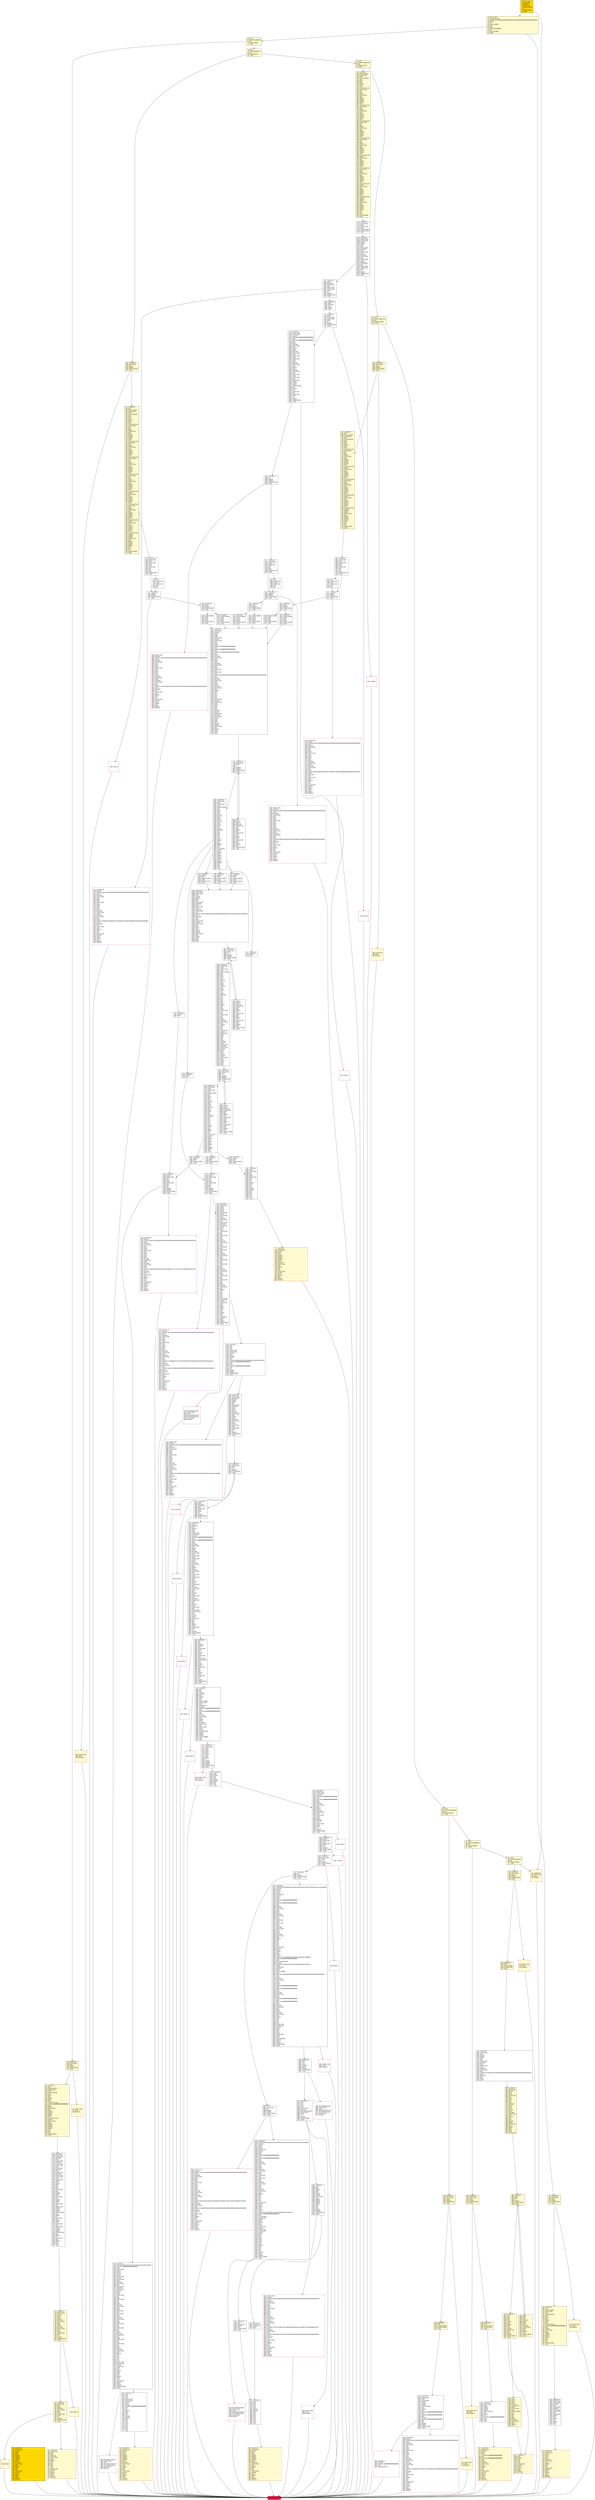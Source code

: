 digraph G {
bgcolor=transparent rankdir=UD;
node [shape=box style=filled color=black fillcolor=white fontname=arial fontcolor=black];
13 [label="13: PUSH1 0x00\l15: CALLDATALOAD\l16: PUSH29 0x0100000000000000000000000000000000000000000000000000000000\l46: SWAP1\l47: DIV\l48: PUSH4 0xffffffff\l53: AND\l54: DUP1\l55: PUSH4 0x0858830b\l60: EQ\l61: PUSH2 0x0093\l64: JUMPI\l" fillcolor=lemonchiffon ];
3866 [label="3866: RETURNDATASIZE\l3867: PUSH1 0x00\l3869: DUP1\l3870: RETURNDATACOPY\l3871: RETURNDATASIZE\l3872: PUSH1 0x00\l3874: REVERT\l" shape=Msquare color=crimson ];
3079 [label="3079: JUMPDEST\l3080: EQ\l3081: ISZERO\l3082: PUSH2 0x0d8f\l3085: JUMPI\l" ];
824 [label="824: JUMPDEST\l825: PUSH1 0x40\l827: MLOAD\l828: DUP1\l829: DUP3\l830: ISZERO\l831: ISZERO\l832: ISZERO\l833: ISZERO\l834: DUP2\l835: MSTORE\l836: PUSH1 0x20\l838: ADD\l839: SWAP2\l840: POP\l841: POP\l842: PUSH1 0x40\l844: MLOAD\l845: DUP1\l846: SWAP2\l847: SUB\l848: SWAP1\l849: RETURN\l" fillcolor=lemonchiffon shape=Msquare fillcolor=gold ];
5092 [label="5092: DUP1\l5093: MLOAD\l5094: DUP3\l5095: MSTORE\l5096: PUSH1 0x20\l5098: DUP3\l5099: ADD\l5100: SWAP2\l5101: POP\l5102: PUSH1 0x20\l5104: DUP2\l5105: ADD\l5106: SWAP1\l5107: POP\l5108: PUSH1 0x20\l5110: DUP4\l5111: SUB\l5112: SWAP3\l5113: POP\l5114: PUSH2 0x13d9\l5117: JUMP\l" ];
1746 [label="1746: JUMPDEST\l1747: PUSH1 0x02\l1749: PUSH1 0x00\l1751: CALLER\l1752: PUSH20 0xffffffffffffffffffffffffffffffffffffffff\l1773: AND\l1774: PUSH20 0xffffffffffffffffffffffffffffffffffffffff\l1795: AND\l1796: DUP2\l1797: MSTORE\l1798: PUSH1 0x20\l1800: ADD\l1801: SWAP1\l1802: DUP2\l1803: MSTORE\l1804: PUSH1 0x20\l1806: ADD\l1807: PUSH1 0x00\l1809: SHA3\l1810: PUSH1 0x00\l1812: DUP4\l1813: DUP2\l1814: MSTORE\l1815: PUSH1 0x20\l1817: ADD\l1818: SWAP1\l1819: DUP2\l1820: MSTORE\l1821: PUSH1 0x20\l1823: ADD\l1824: PUSH1 0x00\l1826: SHA3\l1827: PUSH1 0x02\l1829: ADD\l1830: PUSH1 0x01\l1832: SWAP1\l1833: SLOAD\l1834: SWAP1\l1835: PUSH2 0x0100\l1838: EXP\l1839: SWAP1\l1840: DIV\l1841: PUSH1 0xff\l1843: AND\l1844: PUSH1 0x01\l1846: DUP2\l1847: GT\l1848: ISZERO\l1849: PUSH2 0x073e\l1852: JUMPI\l" ];
958 [label="958: JUMPDEST\l959: PUSH1 0x40\l961: MLOAD\l962: DUP1\l963: DUP1\l964: PUSH1 0x20\l966: ADD\l967: DUP3\l968: DUP2\l969: SUB\l970: DUP3\l971: MSTORE\l972: DUP4\l973: DUP2\l974: DUP2\l975: MLOAD\l976: DUP2\l977: MSTORE\l978: PUSH1 0x20\l980: ADD\l981: SWAP2\l982: POP\l983: DUP1\l984: MLOAD\l985: SWAP1\l986: PUSH1 0x20\l988: ADD\l989: SWAP1\l990: DUP1\l991: DUP4\l992: DUP4\l993: PUSH1 0x00\l" fillcolor=lemonchiffon ];
945 [label="945: PUSH1 0x00\l947: DUP1\l948: REVERT\l" fillcolor=lemonchiffon shape=Msquare color=crimson ];
4115 [label="4115: JUMPDEST\l4116: ISZERO\l4117: ISZERO\l4118: PUSH2 0x1087\l4121: JUMPI\l" ];
5118 [label="5118: JUMPDEST\l5119: PUSH1 0x01\l5121: DUP4\l5122: PUSH1 0x20\l5124: SUB\l5125: PUSH2 0x0100\l5128: EXP\l5129: SUB\l5130: DUP1\l5131: NOT\l5132: DUP3\l5133: MLOAD\l5134: AND\l5135: DUP2\l5136: DUP5\l5137: MLOAD\l5138: AND\l5139: DUP1\l5140: DUP3\l5141: OR\l5142: DUP6\l5143: MSTORE\l5144: POP\l5145: POP\l5146: POP\l5147: POP\l5148: POP\l5149: POP\l5150: SWAP1\l5151: POP\l5152: ADD\l5153: SWAP2\l5154: POP\l5155: POP\l5156: PUSH1 0x40\l5158: MLOAD\l5159: DUP1\l5160: SWAP2\l5161: SUB\l5162: SWAP1\l5163: SHA3\l5164: SWAP1\l5165: POP\l5166: SWAP2\l5167: SWAP1\l5168: POP\l5169: JUMP\l" ];
693 [label="693: PUSH1 0x00\l695: DUP1\l696: REVERT\l" fillcolor=lemonchiffon shape=Msquare color=crimson ];
2843 [label="2843: JUMPDEST\l2844: MUL\l2845: OR\l2846: SWAP1\l2847: SSTORE\l2848: POP\l2849: PUSH1 0x60\l2851: DUP3\l2852: ADD\l2853: MLOAD\l2854: DUP2\l2855: PUSH1 0x02\l2857: ADD\l2858: PUSH1 0x01\l2860: PUSH2 0x0100\l2863: EXP\l2864: DUP2\l2865: SLOAD\l2866: DUP2\l2867: PUSH1 0xff\l2869: MUL\l2870: NOT\l2871: AND\l2872: SWAP1\l2873: DUP4\l2874: PUSH1 0x01\l2876: DUP2\l2877: GT\l2878: ISZERO\l2879: PUSH2 0x0b44\l2882: JUMPI\l" ];
1971 [label="1971: JUMPDEST\l1972: PUSH1 0x00\l1974: DUP10\l1975: PUSH1 0xff\l1977: AND\l1978: EQ\l1979: DUP1\l1980: PUSH2 0x07c8\l1983: JUMPI\l" ];
1042 [label="1042: DUP1\l1043: DUP3\l1044: SUB\l1045: DUP1\l1046: MLOAD\l1047: PUSH1 0x01\l1049: DUP4\l1050: PUSH1 0x20\l1052: SUB\l1053: PUSH2 0x0100\l1056: EXP\l1057: SUB\l1058: NOT\l1059: AND\l1060: DUP2\l1061: MSTORE\l1062: PUSH1 0x20\l1064: ADD\l1065: SWAP2\l1066: POP\l" fillcolor=lemonchiffon ];
1718 [label="1718: JUMPDEST\l1719: PUSH1 0x00\l1721: DUP1\l1722: PUSH1 0x00\l1724: DUP1\l1725: PUSH2 0x06c4\l1728: PUSH2 0x1453\l1731: JUMP\l" ];
5203 [label="5203: JUMPDEST\l5204: PUSH1 0x80\l5206: PUSH1 0x40\l5208: MLOAD\l5209: SWAP1\l5210: DUP2\l5211: ADD\l5212: PUSH1 0x40\l5214: MSTORE\l5215: DUP1\l5216: PUSH1 0x00\l5218: DUP2\l5219: MSTORE\l5220: PUSH1 0x20\l5222: ADD\l5223: PUSH1 0x00\l5225: DUP2\l5226: MSTORE\l5227: PUSH1 0x20\l5229: ADD\l5230: PUSH1 0x00\l5232: PUSH1 0x01\l5234: DUP2\l5235: GT\l5236: ISZERO\l5237: PUSH2 0x147a\l5240: JUMPI\l" ];
4805 [label="4805: DUP1\l4806: MLOAD\l4807: DUP3\l4808: MSTORE\l4809: PUSH1 0x20\l4811: DUP3\l4812: ADD\l4813: SWAP2\l4814: POP\l4815: PUSH1 0x20\l4817: DUP2\l4818: ADD\l4819: SWAP1\l4820: POP\l4821: PUSH1 0x20\l4823: DUP4\l4824: SUB\l4825: SWAP3\l4826: POP\l4827: PUSH2 0x12ba\l4830: JUMP\l" ];
5242 [label="5242: JUMPDEST\l5243: DUP2\l5244: MSTORE\l5245: PUSH1 0x20\l5247: ADD\l5248: PUSH1 0x00\l5250: PUSH1 0x01\l5252: DUP2\l5253: GT\l5254: ISZERO\l5255: PUSH2 0x148c\l5258: JUMPI\l" ];
4068 [label="4068: JUMPDEST\l4069: PUSH1 0x01\l4071: SWAP6\l4072: POP\l" ];
2322 [label="2322: JUMPDEST\l2323: PUSH1 0x01\l2325: DUP15\l2326: DUP15\l2327: DUP15\l2328: DUP15\l2329: PUSH1 0x40\l2331: MLOAD\l2332: PUSH1 0x00\l2334: DUP2\l2335: MSTORE\l2336: PUSH1 0x20\l2338: ADD\l2339: PUSH1 0x40\l2341: MSTORE\l2342: PUSH1 0x40\l2344: MLOAD\l2345: DUP1\l2346: DUP6\l2347: PUSH1 0x00\l2349: NOT\l2350: AND\l2351: PUSH1 0x00\l2353: NOT\l2354: AND\l2355: DUP2\l2356: MSTORE\l2357: PUSH1 0x20\l2359: ADD\l2360: DUP5\l2361: PUSH1 0xff\l2363: AND\l2364: PUSH1 0xff\l2366: AND\l2367: DUP2\l2368: MSTORE\l2369: PUSH1 0x20\l2371: ADD\l2372: DUP4\l2373: PUSH1 0x00\l2375: NOT\l2376: AND\l2377: PUSH1 0x00\l2379: NOT\l2380: AND\l2381: DUP2\l2382: MSTORE\l2383: PUSH1 0x20\l2385: ADD\l2386: DUP3\l2387: PUSH1 0x00\l2389: NOT\l2390: AND\l2391: PUSH1 0x00\l2393: NOT\l2394: AND\l2395: DUP2\l2396: MSTORE\l2397: PUSH1 0x20\l2399: ADD\l2400: SWAP5\l2401: POP\l2402: POP\l2403: POP\l2404: POP\l2405: POP\l2406: PUSH1 0x20\l2408: PUSH1 0x40\l2410: MLOAD\l2411: PUSH1 0x20\l2413: DUP2\l2414: SUB\l2415: SWAP1\l2416: DUP1\l2417: DUP5\l2418: SUB\l2419: SWAP1\l2420: DUP6\l2421: GAS\l2422: STATICCALL\l2423: ISZERO\l2424: DUP1\l2425: ISZERO\l2426: PUSH2 0x0987\l2429: JUMPI\l" ];
2684 [label="2684: JUMPDEST\l2685: DUP2\l2686: MSTORE\l2687: PUSH1 0x20\l2689: ADD\l2690: PUSH1 0x01\l2692: DUP1\l2693: DUP2\l2694: GT\l2695: ISZERO\l2696: PUSH2 0x0a8d\l2699: JUMPI\l" ];
234 [label="234: JUMPDEST\l235: CALLVALUE\l236: DUP1\l237: ISZERO\l238: PUSH2 0x00f6\l241: JUMPI\l" fillcolor=lemonchiffon ];
1669 [label="1669: JUMPDEST\l1670: POP\l1671: POP\l1672: POP\l1673: PUSH1 0x20\l1675: PUSH1 0x40\l1677: MLOAD\l1678: SUB\l1679: MLOAD\l1680: PUSH20 0xffffffffffffffffffffffffffffffffffffffff\l1701: AND\l1702: EQ\l1703: SWAP3\l1704: POP\l1705: POP\l1706: POP\l1707: SWAP9\l1708: SWAP8\l1709: POP\l1710: POP\l1711: POP\l1712: POP\l1713: POP\l1714: POP\l1715: POP\l1716: POP\l1717: JUMP\l" ];
5193 [label="5193: JUMPDEST\l5194: DUP1\l5195: SWAP2\l5196: POP\l5197: POP\l5198: SWAP3\l5199: SWAP2\l5200: POP\l5201: POP\l5202: JUMP\l" ];
388 [label="388: PUSH1 0x00\l390: DUP1\l391: REVERT\l" fillcolor=lemonchiffon shape=Msquare color=crimson ];
3095 [label="3095: PUSH1 0x40\l3097: MLOAD\l3098: PUSH32 0x08c379a000000000000000000000000000000000000000000000000000000000\l3131: DUP2\l3132: MSTORE\l3133: PUSH1 0x04\l3135: ADD\l3136: DUP1\l3137: DUP1\l3138: PUSH1 0x20\l3140: ADD\l3141: DUP3\l3142: DUP2\l3143: SUB\l3144: DUP3\l3145: MSTORE\l3146: PUSH1 0x26\l3148: DUP2\l3149: MSTORE\l3150: PUSH1 0x20\l3152: ADD\l3153: DUP1\l3154: PUSH32 0x6d73672e76616c756520646f6573206e6f7420657175616c2063686172676520\l3187: DUP2\l3188: MSTORE\l3189: PUSH1 0x20\l3191: ADD\l3192: PUSH32 0x616d6f756e740000000000000000000000000000000000000000000000000000\l3225: DUP2\l3226: MSTORE\l3227: POP\l3228: PUSH1 0x40\l3230: ADD\l3231: SWAP2\l3232: POP\l3233: POP\l3234: PUSH1 0x40\l3236: MLOAD\l3237: DUP1\l3238: SWAP2\l3239: SUB\l3240: SWAP1\l3241: REVERT\l" shape=Msquare color=crimson ];
2125 [label="2125: JUMPDEST\l2126: SWAP4\l2127: POP\l2128: PUSH2 0x0858\l2131: DUP5\l2132: PUSH2 0x1315\l2135: JUMP\l" ];
76 [label="76: DUP1\l77: PUSH4 0xb8df17f0\l82: EQ\l83: PUSH2 0x017c\l86: JUMPI\l" fillcolor=lemonchiffon ];
246 [label="246: JUMPDEST\l247: POP\l248: PUSH2 0x0135\l251: PUSH1 0x04\l253: DUP1\l254: CALLDATASIZE\l255: SUB\l256: DUP2\l257: ADD\l258: SWAP1\l259: DUP1\l260: DUP1\l261: CALLDATALOAD\l262: PUSH20 0xffffffffffffffffffffffffffffffffffffffff\l283: AND\l284: SWAP1\l285: PUSH1 0x20\l287: ADD\l288: SWAP1\l289: SWAP3\l290: SWAP2\l291: SWAP1\l292: DUP1\l293: CALLDATALOAD\l294: SWAP1\l295: PUSH1 0x20\l297: ADD\l298: SWAP1\l299: SWAP3\l300: SWAP2\l301: SWAP1\l302: POP\l303: POP\l304: POP\l305: PUSH2 0x0451\l308: JUMP\l" fillcolor=lemonchiffon ];
1333 [label="1333: JUMPDEST\l1334: DUP4\l1335: ISZERO\l1336: PUSH2 0x0558\l1339: JUMPI\l" ];
4280 [label="4280: JUMPDEST\l4281: DUP8\l4282: PUSH1 0x00\l4284: NOT\l4285: AND\l4286: DUP3\l4287: PUSH1 0x00\l4289: NOT\l4290: AND\l4291: EQ\l4292: SWAP3\l4293: POP\l4294: POP\l4295: POP\l4296: SWAP6\l4297: SWAP5\l4298: POP\l4299: POP\l4300: POP\l4301: POP\l4302: POP\l4303: JUMP\l" ];
2700 [label="2700: INVALID\l" shape=Msquare color=crimson ];
871 [label="871: JUMPDEST\l872: PUSH1 0x40\l874: MLOAD\l875: DUP1\l876: DUP3\l877: PUSH20 0xffffffffffffffffffffffffffffffffffffffff\l898: AND\l899: PUSH20 0xffffffffffffffffffffffffffffffffffffffff\l920: AND\l921: DUP2\l922: MSTORE\l923: PUSH1 0x20\l925: ADD\l926: SWAP2\l927: POP\l928: POP\l929: PUSH1 0x40\l931: MLOAD\l932: DUP1\l933: SWAP2\l934: SUB\l935: SWAP1\l936: RETURN\l" fillcolor=lemonchiffon shape=Msquare color=crimson ];
5259 [label="5259: INVALID\l" shape=Msquare color=crimson ];
777 [label="777: JUMPDEST\l778: PUSH1 0x40\l780: MLOAD\l781: DUP1\l782: DUP3\l783: ISZERO\l784: ISZERO\l785: ISZERO\l786: ISZERO\l787: DUP2\l788: MSTORE\l789: PUSH1 0x20\l791: ADD\l792: SWAP2\l793: POP\l794: POP\l795: PUSH1 0x40\l797: MLOAD\l798: DUP1\l799: SWAP2\l800: SUB\l801: SWAP1\l802: RETURN\l" fillcolor=lemonchiffon shape=Msquare color=crimson ];
4073 [label="4073: JUMPDEST\l4074: POP\l4075: POP\l4076: POP\l4077: POP\l4078: POP\l4079: SWAP9\l4080: SWAP8\l4081: POP\l4082: POP\l4083: POP\l4084: POP\l4085: POP\l4086: POP\l4087: POP\l4088: POP\l4089: JUMP\l" ];
2157 [label="2157: JUMPDEST\l2158: DUP14\l2159: PUSH1 0x00\l2161: NOT\l2162: AND\l2163: DUP6\l2164: PUSH1 0x00\l2166: NOT\l2167: AND\l2168: EQ\l2169: ISZERO\l2170: ISZERO\l2171: PUSH2 0x0912\l2174: JUMPI\l" ];
159 [label="159: JUMPDEST\l160: POP\l161: PUSH2 0x00d4\l164: PUSH1 0x04\l166: DUP1\l167: CALLDATASIZE\l168: SUB\l169: DUP2\l170: ADD\l171: SWAP1\l172: DUP1\l173: DUP1\l174: CALLDATALOAD\l175: PUSH20 0xffffffffffffffffffffffffffffffffffffffff\l196: AND\l197: SWAP1\l198: PUSH1 0x20\l200: ADD\l201: SWAP1\l202: SWAP3\l203: SWAP2\l204: SWAP1\l205: POP\l206: POP\l207: POP\l208: PUSH2 0x0439\l211: JUMP\l" fillcolor=lemonchiffon ];
155 [label="155: PUSH1 0x00\l157: DUP1\l158: REVERT\l" fillcolor=lemonchiffon shape=Msquare color=crimson ];
4122 [label="4122: PUSH1 0x40\l4124: MLOAD\l4125: PUSH32 0x08c379a000000000000000000000000000000000000000000000000000000000\l4158: DUP2\l4159: MSTORE\l4160: PUSH1 0x04\l4162: ADD\l4163: DUP1\l4164: DUP1\l4165: PUSH1 0x20\l4167: ADD\l4168: DUP3\l4169: DUP2\l4170: SUB\l4171: DUP3\l4172: MSTORE\l4173: PUSH1 0x16\l4175: DUP2\l4176: MSTORE\l4177: PUSH1 0x20\l4179: ADD\l4180: DUP1\l4181: PUSH32 0x696e76616c6964207061796d656e74206d6574686f6400000000000000000000\l4214: DUP2\l4215: MSTORE\l4216: POP\l4217: PUSH1 0x20\l4219: ADD\l4220: SWAP2\l4221: POP\l4222: POP\l4223: PUSH1 0x40\l4225: MLOAD\l4226: DUP1\l4227: SWAP2\l4228: SUB\l4229: SWAP1\l4230: REVERT\l" shape=Msquare color=crimson ];
513 [label="513: JUMPDEST\l514: PUSH1 0x40\l516: MLOAD\l517: DUP1\l518: DUP3\l519: ISZERO\l520: ISZERO\l521: ISZERO\l522: ISZERO\l523: DUP2\l524: MSTORE\l525: PUSH1 0x20\l527: ADD\l528: SWAP2\l529: POP\l530: POP\l531: PUSH1 0x40\l533: MLOAD\l534: DUP1\l535: SWAP2\l536: SUB\l537: SWAP1\l538: RETURN\l" fillcolor=lemonchiffon shape=Msquare color=crimson ];
3875 [label="3875: JUMPDEST\l3876: POP\l3877: POP\l3878: POP\l3879: POP\l3880: PUSH1 0x40\l3882: MLOAD\l3883: RETURNDATASIZE\l3884: PUSH1 0x20\l3886: DUP2\l3887: LT\l3888: ISZERO\l3889: PUSH2 0x0f39\l3892: JUMPI\l" ];
937 [label="937: JUMPDEST\l938: CALLVALUE\l939: DUP1\l940: ISZERO\l941: PUSH2 0x03b5\l944: JUMPI\l" fillcolor=lemonchiffon ];
2974 [label="2974: JUMPDEST\l2975: PUSH1 0x01\l2977: PUSH1 0x00\l2979: CALLER\l2980: PUSH20 0xffffffffffffffffffffffffffffffffffffffff\l3001: AND\l3002: PUSH20 0xffffffffffffffffffffffffffffffffffffffff\l3023: AND\l3024: DUP2\l3025: MSTORE\l3026: PUSH1 0x20\l3028: ADD\l3029: SWAP1\l3030: DUP2\l3031: MSTORE\l3032: PUSH1 0x20\l3034: ADD\l3035: PUSH1 0x00\l3037: SHA3\l3038: DUP2\l3039: SWAP1\l3040: SSTORE\l3041: POP\l3042: PUSH1 0x01\l3044: DUP1\l3045: DUP2\l3046: GT\l3047: ISZERO\l3048: PUSH2 0x0bed\l3051: JUMPI\l" ];
3067 [label="3067: INVALID\l" shape=Msquare color=crimson ];
4277 [label="4277: JUMPDEST\l4278: SWAP2\l4279: POP\l" ];
4972 [label="4972: DUP1\l4973: MLOAD\l4974: DUP3\l4975: MSTORE\l4976: PUSH1 0x20\l4978: DUP3\l4979: ADD\l4980: SWAP2\l4981: POP\l4982: PUSH1 0x20\l4984: DUP2\l4985: ADD\l4986: SWAP1\l4987: POP\l4988: PUSH1 0x20\l4990: DUP4\l4991: SUB\l4992: SWAP3\l4993: POP\l4994: PUSH2 0x1361\l4997: JUMP\l" ];
2136 [label="2136: JUMPDEST\l2137: SWAP5\l2138: POP\l2139: PUSH2 0x086d\l2142: JUMP\l" ];
4502 [label="4502: JUMPDEST\l4503: CALLER\l4504: PUSH20 0xffffffffffffffffffffffffffffffffffffffff\l4525: AND\l4526: SELFDESTRUCT\l" shape=Msquare color=crimson ];
3921 [label="3921: PUSH1 0x40\l3923: MLOAD\l3924: PUSH32 0x08c379a000000000000000000000000000000000000000000000000000000000\l3957: DUP2\l3958: MSTORE\l3959: PUSH1 0x04\l3961: ADD\l3962: DUP1\l3963: DUP1\l3964: PUSH1 0x20\l3966: ADD\l3967: DUP3\l3968: DUP2\l3969: SUB\l3970: DUP3\l3971: MSTORE\l3972: PUSH1 0x2e\l3974: DUP2\l3975: MSTORE\l3976: PUSH1 0x20\l3978: ADD\l3979: DUP1\l3980: PUSH32 0x7472617366657246726f6d206661696c65642c206d6f7374206c696b656c7920\l4013: DUP2\l4014: MSTORE\l4015: PUSH1 0x20\l4017: ADD\l4018: PUSH32 0x6e6565647320617070726f76616c000000000000000000000000000000000000\l4051: DUP2\l4052: MSTORE\l4053: POP\l4054: PUSH1 0x40\l4056: ADD\l4057: SWAP2\l4058: POP\l4059: POP\l4060: PUSH1 0x40\l4062: MLOAD\l4063: DUP1\l4064: SWAP2\l4065: SUB\l4066: SWAP1\l4067: REVERT\l" shape=Msquare color=crimson ];
242 [label="242: PUSH1 0x00\l244: DUP1\l245: REVERT\l" fillcolor=lemonchiffon shape=Msquare color=crimson ];
3052 [label="3052: INVALID\l" shape=Msquare color=crimson ];
1400 [label="1400: PUSH1 0x40\l1402: MLOAD\l1403: PUSH32 0x08c379a000000000000000000000000000000000000000000000000000000000\l1436: DUP2\l1437: MSTORE\l1438: PUSH1 0x04\l1440: ADD\l1441: DUP1\l1442: DUP1\l1443: PUSH1 0x20\l1445: ADD\l1446: DUP3\l1447: DUP2\l1448: SUB\l1449: DUP3\l1450: MSTORE\l1451: PUSH1 0x1f\l1453: DUP2\l1454: MSTORE\l1455: PUSH1 0x20\l1457: ADD\l1458: DUP1\l1459: PUSH32 0x6661696c656420746f207265636f6e73747275637420707265696d6167657300\l1492: DUP2\l1493: MSTORE\l1494: POP\l1495: PUSH1 0x20\l1497: ADD\l1498: SWAP2\l1499: POP\l1500: POP\l1501: PUSH1 0x40\l1503: MLOAD\l1504: DUP1\l1505: SWAP2\l1506: SUB\l1507: SWAP1\l1508: REVERT\l" shape=Msquare color=crimson ];
2673 [label="2673: JUMPDEST\l2674: PUSH1 0x01\l2676: DUP2\l2677: GT\l2678: ISZERO\l2679: PUSH2 0x0a7c\l2682: JUMPI\l" ];
4266 [label="4266: JUMPDEST\l4267: PUSH2 0x10b5\l4270: DUP8\l4271: DUP7\l4272: DUP9\l4273: PUSH2 0x120d\l4276: JUMP\l" ];
109 [label="109: DUP1\l110: PUSH4 0xed2d1d9e\l115: EQ\l116: PUSH2 0x0323\l119: JUMPI\l" fillcolor=lemonchiffon ];
862 [label="862: JUMPDEST\l863: POP\l864: PUSH2 0x0367\l867: PUSH2 0x11af\l870: JUMP\l" fillcolor=lemonchiffon ];
697 [label="697: JUMPDEST\l698: POP\l699: PUSH2 0x0309\l702: PUSH1 0x04\l704: DUP1\l705: CALLDATASIZE\l706: SUB\l707: DUP2\l708: ADD\l709: SWAP1\l710: DUP1\l711: DUP1\l712: CALLDATALOAD\l713: PUSH1 0x00\l715: NOT\l716: AND\l717: SWAP1\l718: PUSH1 0x20\l720: ADD\l721: SWAP1\l722: SWAP3\l723: SWAP2\l724: SWAP1\l725: DUP1\l726: CALLDATALOAD\l727: SWAP1\l728: PUSH1 0x20\l730: ADD\l731: SWAP1\l732: SWAP3\l733: SWAP2\l734: SWAP1\l735: DUP1\l736: CALLDATALOAD\l737: PUSH1 0xff\l739: AND\l740: SWAP1\l741: PUSH1 0x20\l743: ADD\l744: SWAP1\l745: SWAP3\l746: SWAP2\l747: SWAP1\l748: DUP1\l749: CALLDATALOAD\l750: SWAP1\l751: PUSH1 0x20\l753: ADD\l754: SWAP1\l755: SWAP3\l756: SWAP2\l757: SWAP1\l758: DUP1\l759: CALLDATALOAD\l760: ISZERO\l761: ISZERO\l762: SWAP1\l763: PUSH1 0x20\l765: ADD\l766: SWAP1\l767: SWAP3\l768: SWAP2\l769: SWAP1\l770: POP\l771: POP\l772: POP\l773: PUSH2 0x0ffa\l776: JUMP\l" fillcolor=lemonchiffon ];
2525 [label="2525: PUSH1 0x40\l2527: MLOAD\l2528: PUSH32 0x08c379a000000000000000000000000000000000000000000000000000000000\l2561: DUP2\l2562: MSTORE\l2563: PUSH1 0x04\l2565: ADD\l2566: DUP1\l2567: DUP1\l2568: PUSH1 0x20\l2570: ADD\l2571: DUP3\l2572: DUP2\l2573: SUB\l2574: DUP3\l2575: MSTORE\l2576: PUSH1 0x1f\l2578: DUP2\l2579: MSTORE\l2580: PUSH1 0x20\l2582: ADD\l2583: DUP1\l2584: PUSH32 0x7265636f7665726564207369676e657220646f6573206e6f74206d6174636800\l2617: DUP2\l2618: MSTORE\l2619: POP\l2620: PUSH1 0x20\l2622: ADD\l2623: SWAP2\l2624: POP\l2625: POP\l2626: PUSH1 0x40\l2628: MLOAD\l2629: DUP1\l2630: SWAP2\l2631: SUB\l2632: SWAP1\l2633: REVERT\l" shape=Msquare color=crimson ];
4794 [label="4794: JUMPDEST\l4795: PUSH1 0x20\l4797: DUP4\l4798: LT\l4799: ISZERO\l4800: ISZERO\l4801: PUSH2 0x12df\l4804: JUMPI\l" ];
2430 [label="2430: RETURNDATASIZE\l2431: PUSH1 0x00\l2433: DUP1\l2434: RETURNDATACOPY\l2435: RETURNDATASIZE\l2436: PUSH1 0x00\l2438: REVERT\l" shape=Msquare color=crimson ];
212 [label="212: JUMPDEST\l213: PUSH1 0x40\l215: MLOAD\l216: DUP1\l217: DUP3\l218: DUP2\l219: MSTORE\l220: PUSH1 0x20\l222: ADD\l223: SWAP2\l224: POP\l225: POP\l226: PUSH1 0x40\l228: MLOAD\l229: DUP1\l230: SWAP2\l231: SUB\l232: SWAP1\l233: RETURN\l" fillcolor=lemonchiffon shape=Msquare color=crimson ];
1660 [label="1660: RETURNDATASIZE\l1661: PUSH1 0x00\l1663: DUP1\l1664: RETURNDATACOPY\l1665: RETURNDATASIZE\l1666: PUSH1 0x00\l1668: REVERT\l" shape=Msquare color=crimson ];
3452 [label="3452: RETURNDATASIZE\l3453: PUSH1 0x00\l3455: DUP1\l3456: RETURNDATACOPY\l3457: RETURNDATASIZE\l3458: PUSH1 0x00\l3460: REVERT\l" shape=Msquare color=crimson ];
803 [label="803: JUMPDEST\l804: CALLVALUE\l805: DUP1\l806: ISZERO\l807: PUSH2 0x032f\l810: JUMPI\l" fillcolor=lemonchiffon ];
3242 [label="3242: JUMPDEST\l3243: PUSH32 0xd18793644b4cb4ec0f937f8153dc09112d762775084c0ae5b4c21a7b91f6909f\l3276: CALLER\l3277: DUP12\l3278: DUP12\l3279: DUP12\l3280: PUSH1 0x40\l3282: MLOAD\l3283: DUP1\l3284: DUP6\l3285: PUSH20 0xffffffffffffffffffffffffffffffffffffffff\l3306: AND\l3307: PUSH20 0xffffffffffffffffffffffffffffffffffffffff\l3328: AND\l3329: DUP2\l3330: MSTORE\l3331: PUSH1 0x20\l3333: ADD\l3334: DUP5\l3335: DUP2\l3336: MSTORE\l3337: PUSH1 0x20\l3339: ADD\l3340: DUP4\l3341: PUSH1 0xff\l3343: AND\l3344: PUSH1 0xff\l3346: AND\l3347: DUP2\l3348: MSTORE\l3349: PUSH1 0x20\l3351: ADD\l3352: DUP3\l3353: DUP2\l3354: MSTORE\l3355: PUSH1 0x20\l3357: ADD\l3358: SWAP5\l3359: POP\l3360: POP\l3361: POP\l3362: POP\l3363: POP\l3364: PUSH1 0x40\l3366: MLOAD\l3367: DUP1\l3368: SWAP2\l3369: SUB\l3370: SWAP1\l3371: LOG1\l3372: PUSH20 0x3ec6481365c2c2b37d7b939b5854bfb7e5e83c10\l3393: PUSH20 0xffffffffffffffffffffffffffffffffffffffff\l3414: AND\l3415: PUSH2 0x08fc\l3418: CALLVALUE\l3419: SWAP1\l3420: DUP2\l3421: ISZERO\l3422: MUL\l3423: SWAP1\l3424: PUSH1 0x40\l3426: MLOAD\l3427: PUSH1 0x00\l3429: PUSH1 0x40\l3431: MLOAD\l3432: DUP1\l3433: DUP4\l3434: SUB\l3435: DUP2\l3436: DUP6\l3437: DUP9\l3438: DUP9\l3439: CALL\l3440: SWAP4\l3441: POP\l3442: POP\l3443: POP\l3444: POP\l3445: ISZERO\l3446: DUP1\l3447: ISZERO\l3448: PUSH2 0x0d85\l3451: JUMPI\l" ];
392 [label="392: JUMPDEST\l393: POP\l394: PUSH2 0x0201\l397: PUSH1 0x04\l399: DUP1\l400: CALLDATASIZE\l401: SUB\l402: DUP2\l403: ADD\l404: SWAP1\l405: DUP1\l406: DUP1\l407: CALLDATALOAD\l408: PUSH1 0x00\l410: NOT\l411: AND\l412: SWAP1\l413: PUSH1 0x20\l415: ADD\l416: SWAP1\l417: SWAP3\l418: SWAP2\l419: SWAP1\l420: DUP1\l421: CALLDATALOAD\l422: PUSH1 0xff\l424: AND\l425: SWAP1\l426: PUSH1 0x20\l428: ADD\l429: SWAP1\l430: SWAP3\l431: SWAP2\l432: SWAP1\l433: DUP1\l434: CALLDATALOAD\l435: PUSH1 0x00\l437: NOT\l438: AND\l439: SWAP1\l440: PUSH1 0x20\l442: ADD\l443: SWAP1\l444: SWAP3\l445: SWAP2\l446: SWAP1\l447: DUP1\l448: CALLDATALOAD\l449: PUSH1 0x00\l451: NOT\l452: AND\l453: SWAP1\l454: PUSH1 0x20\l456: ADD\l457: SWAP1\l458: SWAP3\l459: SWAP2\l460: SWAP1\l461: DUP1\l462: CALLDATALOAD\l463: SWAP1\l464: PUSH1 0x20\l466: ADD\l467: SWAP1\l468: SWAP3\l469: SWAP2\l470: SWAP1\l471: DUP1\l472: CALLDATALOAD\l473: PUSH1 0xff\l475: AND\l476: SWAP1\l477: PUSH1 0x20\l479: ADD\l480: SWAP1\l481: SWAP3\l482: SWAP2\l483: SWAP1\l484: DUP1\l485: CALLDATALOAD\l486: SWAP1\l487: PUSH1 0x20\l489: ADD\l490: SWAP1\l491: SWAP3\l492: SWAP2\l493: SWAP1\l494: DUP1\l495: CALLDATALOAD\l496: ISZERO\l497: ISZERO\l498: SWAP1\l499: PUSH1 0x20\l501: ADD\l502: SWAP1\l503: SWAP3\l504: SWAP2\l505: SWAP1\l506: POP\l507: POP\l508: POP\l509: PUSH2 0x04a8\l512: JUMP\l" fillcolor=lemonchiffon ];
1004 [label="1004: DUP1\l1005: DUP3\l1006: ADD\l1007: MLOAD\l1008: DUP2\l1009: DUP5\l1010: ADD\l1011: MSTORE\l1012: PUSH1 0x20\l1014: DUP2\l1015: ADD\l1016: SWAP1\l1017: POP\l1018: PUSH2 0x03e3\l1021: JUMP\l" fillcolor=lemonchiffon ];
1745 [label="1745: INVALID\l" shape=Msquare color=crimson ];
4107 [label="4107: POP\l4108: PUSH1 0x01\l4110: DUP7\l4111: PUSH1 0xff\l4113: AND\l4114: EQ\l" ];
4090 [label="4090: JUMPDEST\l4091: PUSH1 0x00\l4093: DUP1\l4094: PUSH1 0x00\l4096: DUP1\l4097: DUP7\l4098: PUSH1 0xff\l4100: AND\l4101: EQ\l4102: DUP1\l4103: PUSH2 0x1013\l4106: JUMPI\l" ];
685 [label="685: JUMPDEST\l686: CALLVALUE\l687: DUP1\l688: ISZERO\l689: PUSH2 0x02b9\l692: JUMPI\l" fillcolor=lemonchiffon ];
5081 [label="5081: JUMPDEST\l5082: PUSH1 0x20\l5084: DUP4\l5085: LT\l5086: ISZERO\l5087: ISZERO\l5088: PUSH2 0x13fe\l5091: JUMPI\l" ];
3461 [label="3461: JUMPDEST\l3462: POP\l3463: PUSH1 0x01\l3465: SWAP6\l3466: POP\l3467: PUSH2 0x0fe9\l3470: JUMP\l" ];
2701 [label="2701: JUMPDEST\l2702: DUP2\l2703: MSTORE\l2704: POP\l2705: SWAP2\l2706: POP\l2707: DUP2\l2708: PUSH1 0x02\l2710: PUSH1 0x00\l2712: CALLER\l2713: PUSH20 0xffffffffffffffffffffffffffffffffffffffff\l2734: AND\l2735: PUSH20 0xffffffffffffffffffffffffffffffffffffffff\l2756: AND\l2757: DUP2\l2758: MSTORE\l2759: PUSH1 0x20\l2761: ADD\l2762: SWAP1\l2763: DUP2\l2764: MSTORE\l2765: PUSH1 0x20\l2767: ADD\l2768: PUSH1 0x00\l2770: SHA3\l2771: PUSH1 0x00\l2773: DUP13\l2774: DUP2\l2775: MSTORE\l2776: PUSH1 0x20\l2778: ADD\l2779: SWAP1\l2780: DUP2\l2781: MSTORE\l2782: PUSH1 0x20\l2784: ADD\l2785: PUSH1 0x00\l2787: SHA3\l2788: PUSH1 0x00\l2790: DUP3\l2791: ADD\l2792: MLOAD\l2793: DUP2\l2794: PUSH1 0x00\l2796: ADD\l2797: SSTORE\l2798: PUSH1 0x20\l2800: DUP3\l2801: ADD\l2802: MLOAD\l2803: DUP2\l2804: PUSH1 0x01\l2806: ADD\l2807: SSTORE\l2808: PUSH1 0x40\l2810: DUP3\l2811: ADD\l2812: MLOAD\l2813: DUP2\l2814: PUSH1 0x02\l2816: ADD\l2817: PUSH1 0x00\l2819: PUSH2 0x0100\l2822: EXP\l2823: DUP2\l2824: SLOAD\l2825: DUP2\l2826: PUSH1 0xff\l2828: MUL\l2829: NOT\l2830: AND\l2831: SWAP1\l2832: DUP4\l2833: PUSH1 0x01\l2835: DUP2\l2836: GT\l2837: ISZERO\l2838: PUSH2 0x0b1b\l2841: JUMPI\l" ];
4998 [label="4998: JUMPDEST\l4999: PUSH1 0x01\l5001: DUP4\l5002: PUSH1 0x20\l5004: SUB\l5005: PUSH2 0x0100\l5008: EXP\l5009: SUB\l5010: DUP1\l5011: NOT\l5012: DUP3\l5013: MLOAD\l5014: AND\l5015: DUP2\l5016: DUP5\l5017: MLOAD\l5018: AND\l5019: DUP1\l5020: DUP3\l5021: OR\l5022: DUP6\l5023: MSTORE\l5024: POP\l5025: POP\l5026: POP\l5027: POP\l5028: POP\l5029: POP\l5030: SWAP1\l5031: POP\l5032: ADD\l5033: DUP3\l5034: PUSH1 0x00\l5036: NOT\l5037: AND\l5038: PUSH1 0x00\l5040: NOT\l5041: AND\l5042: DUP2\l5043: MSTORE\l5044: PUSH1 0x20\l5046: ADD\l5047: SWAP3\l5048: POP\l5049: POP\l5050: POP\l5051: PUSH1 0x40\l5053: MLOAD\l5054: PUSH1 0x20\l5056: DUP2\l5057: DUP4\l5058: SUB\l5059: SUB\l5060: DUP2\l5061: MSTORE\l5062: SWAP1\l5063: PUSH1 0x40\l5065: MSTORE\l5066: PUSH1 0x40\l5068: MLOAD\l5069: DUP1\l5070: DUP3\l5071: DUP1\l5072: MLOAD\l5073: SWAP1\l5074: PUSH1 0x20\l5076: ADD\l5077: SWAP1\l5078: DUP1\l5079: DUP4\l5080: DUP4\l" ];
2143 [label="2143: JUMPDEST\l2144: PUSH2 0x086a\l2147: DUP11\l2148: DUP10\l2149: DUP12\l2150: PUSH2 0x120d\l2153: JUMP\l" ];
5170 [label="5170: JUMPDEST\l5171: PUSH1 0x00\l5173: DUP1\l5174: DUP3\l5175: DUP5\l5176: ADD\l5177: SWAP1\l5178: POP\l5179: DUP4\l5180: DUP2\l5181: LT\l5182: ISZERO\l5183: ISZERO\l5184: ISZERO\l5185: PUSH2 0x1449\l5188: JUMPI\l" ];
4831 [label="4831: JUMPDEST\l4832: PUSH1 0x01\l4834: DUP4\l4835: PUSH1 0x20\l4837: SUB\l4838: PUSH2 0x0100\l4841: EXP\l4842: SUB\l4843: DUP1\l4844: NOT\l4845: DUP3\l4846: MLOAD\l4847: AND\l4848: DUP2\l4849: DUP5\l4850: MLOAD\l4851: AND\l4852: DUP1\l4853: DUP3\l4854: OR\l4855: DUP6\l4856: MSTORE\l4857: POP\l4858: POP\l4859: POP\l4860: POP\l4861: POP\l4862: POP\l4863: SWAP1\l4864: POP\l4865: ADD\l4866: SWAP2\l4867: POP\l4868: POP\l4869: PUSH1 0x40\l4871: MLOAD\l4872: DUP1\l4873: SWAP2\l4874: SUB\l4875: SWAP1\l4876: SHA3\l4877: SWAP1\l4878: POP\l4879: SWAP4\l4880: SWAP3\l4881: POP\l4882: POP\l4883: POP\l4884: JUMP\l" ];
850 [label="850: JUMPDEST\l851: CALLVALUE\l852: DUP1\l853: ISZERO\l854: PUSH2 0x035e\l857: JUMPI\l" fillcolor=lemonchiffon ];
1853 [label="1853: INVALID\l" shape=Msquare color=crimson ];
4259 [label="4259: JUMPDEST\l4260: SWAP2\l4261: POP\l4262: PUSH2 0x10b8\l4265: JUMP\l" ];
147 [label="147: JUMPDEST\l148: CALLVALUE\l149: DUP1\l150: ISZERO\l151: PUSH2 0x009f\l154: JUMPI\l" fillcolor=lemonchiffon ];
811 [label="811: PUSH1 0x00\l813: DUP1\l814: REVERT\l" fillcolor=lemonchiffon shape=Msquare color=crimson ];
142 [label="142: JUMPDEST\l143: PUSH1 0x00\l145: DUP1\l146: REVERT\l" fillcolor=lemonchiffon shape=Msquare color=crimson ];
5266 [label="5266: EXIT BLOCK\l" fillcolor=crimson ];
4248 [label="4248: JUMPDEST\l4249: SWAP1\l4250: POP\l4251: PUSH2 0x10a3\l4254: DUP2\l4255: PUSH2 0x1315\l4258: JUMP\l" ];
1379 [label="1379: JUMPDEST\l1380: SWAP2\l1381: POP\l" ];
3893 [label="3893: PUSH1 0x00\l3895: DUP1\l3896: REVERT\l" shape=Msquare color=crimson ];
2108 [label="2108: JUMPDEST\l2109: DUP7\l2110: ISZERO\l2111: PUSH2 0x085f\l2114: JUMPI\l" ];
4527 [label="4527: JUMPDEST\l4528: PUSH1 0x00\l4530: DUP1\l4531: SWAP1\l4532: SLOAD\l4533: SWAP1\l4534: PUSH2 0x0100\l4537: EXP\l4538: SWAP1\l4539: DIV\l4540: PUSH20 0xffffffffffffffffffffffffffffffffffffffff\l4561: AND\l4562: DUP2\l4563: JUMP\l" ];
1984 [label="1984: POP\l1985: PUSH1 0x01\l1987: DUP10\l1988: PUSH1 0xff\l1990: AND\l1991: EQ\l" ];
3471 [label="3471: JUMPDEST\l3472: PUSH32 0xd18793644b4cb4ec0f937f8153dc09112d762775084c0ae5b4c21a7b91f6909f\l3505: CALLER\l3506: DUP12\l3507: DUP12\l3508: DUP12\l3509: PUSH1 0x40\l3511: MLOAD\l3512: DUP1\l3513: DUP6\l3514: PUSH20 0xffffffffffffffffffffffffffffffffffffffff\l3535: AND\l3536: PUSH20 0xffffffffffffffffffffffffffffffffffffffff\l3557: AND\l3558: DUP2\l3559: MSTORE\l3560: PUSH1 0x20\l3562: ADD\l3563: DUP5\l3564: DUP2\l3565: MSTORE\l3566: PUSH1 0x20\l3568: ADD\l3569: DUP4\l3570: PUSH1 0xff\l3572: AND\l3573: PUSH1 0xff\l3575: AND\l3576: DUP2\l3577: MSTORE\l3578: PUSH1 0x20\l3580: ADD\l3581: DUP3\l3582: DUP2\l3583: MSTORE\l3584: PUSH1 0x20\l3586: ADD\l3587: SWAP5\l3588: POP\l3589: POP\l3590: POP\l3591: POP\l3592: POP\l3593: PUSH1 0x40\l3595: MLOAD\l3596: DUP1\l3597: SWAP2\l3598: SUB\l3599: SWAP1\l3600: LOG1\l3601: PUSH20 0xecc043b92834c1ebde65f2181b59597a6588d616\l3622: PUSH20 0xffffffffffffffffffffffffffffffffffffffff\l3643: AND\l3644: PUSH4 0x23b872dd\l3649: CALLER\l3650: PUSH20 0x3ec6481365c2c2b37d7b939b5854bfb7e5e83c10\l3671: DUP12\l3672: PUSH1 0x40\l3674: MLOAD\l3675: DUP5\l3676: PUSH4 0xffffffff\l3681: AND\l3682: PUSH29 0x0100000000000000000000000000000000000000000000000000000000\l3712: MUL\l3713: DUP2\l3714: MSTORE\l3715: PUSH1 0x04\l3717: ADD\l3718: DUP1\l3719: DUP5\l3720: PUSH20 0xffffffffffffffffffffffffffffffffffffffff\l3741: AND\l3742: PUSH20 0xffffffffffffffffffffffffffffffffffffffff\l3763: AND\l3764: DUP2\l3765: MSTORE\l3766: PUSH1 0x20\l3768: ADD\l3769: DUP4\l3770: PUSH20 0xffffffffffffffffffffffffffffffffffffffff\l3791: AND\l3792: PUSH20 0xffffffffffffffffffffffffffffffffffffffff\l3813: AND\l3814: DUP2\l3815: MSTORE\l3816: PUSH1 0x20\l3818: ADD\l3819: DUP3\l3820: DUP2\l3821: MSTORE\l3822: PUSH1 0x20\l3824: ADD\l3825: SWAP4\l3826: POP\l3827: POP\l3828: POP\l3829: POP\l3830: PUSH1 0x20\l3832: PUSH1 0x40\l3834: MLOAD\l3835: DUP1\l3836: DUP4\l3837: SUB\l3838: DUP2\l3839: PUSH1 0x00\l3841: DUP8\l3842: DUP1\l3843: EXTCODESIZE\l3844: ISZERO\l3845: DUP1\l3846: ISZERO\l3847: PUSH2 0x0f0f\l3850: JUMPI\l" ];
4393 [label="4393: PUSH1 0x40\l4395: MLOAD\l4396: PUSH32 0x08c379a000000000000000000000000000000000000000000000000000000000\l4429: DUP2\l4430: MSTORE\l4431: PUSH1 0x04\l4433: ADD\l4434: DUP1\l4435: DUP1\l4436: PUSH1 0x20\l4438: ADD\l4439: DUP3\l4440: DUP2\l4441: SUB\l4442: DUP3\l4443: MSTORE\l4444: PUSH1 0x14\l4446: DUP2\l4447: MSTORE\l4448: PUSH1 0x20\l4450: ADD\l4451: DUP1\l4452: PUSH32 0x73656e646572206d7573742062652061646d696e000000000000000000000000\l4485: DUP2\l4486: MSTORE\l4487: POP\l4488: PUSH1 0x20\l4490: ADD\l4491: SWAP2\l4492: POP\l4493: POP\l4494: PUSH1 0x40\l4496: MLOAD\l4497: DUP1\l4498: SWAP2\l4499: SUB\l4500: SWAP1\l4501: REVERT\l" shape=Msquare color=crimson ];
1105 [label="1105: JUMPDEST\l1106: PUSH1 0x02\l1108: PUSH1 0x20\l1110: MSTORE\l1111: DUP2\l1112: PUSH1 0x00\l1114: MSTORE\l1115: PUSH1 0x40\l1117: PUSH1 0x00\l1119: SHA3\l1120: PUSH1 0x20\l1122: MSTORE\l1123: DUP1\l1124: PUSH1 0x00\l1126: MSTORE\l1127: PUSH1 0x40\l1129: PUSH1 0x00\l1131: SHA3\l1132: PUSH1 0x00\l1134: SWAP2\l1135: POP\l1136: SWAP2\l1137: POP\l1138: POP\l1139: DUP1\l1140: PUSH1 0x00\l1142: ADD\l1143: SLOAD\l1144: SWAP1\l1145: DUP1\l1146: PUSH1 0x01\l1148: ADD\l1149: SLOAD\l1150: SWAP1\l1151: DUP1\l1152: PUSH1 0x02\l1154: ADD\l1155: PUSH1 0x00\l1157: SWAP1\l1158: SLOAD\l1159: SWAP1\l1160: PUSH2 0x0100\l1163: EXP\l1164: SWAP1\l1165: DIV\l1166: PUSH1 0xff\l1168: AND\l1169: SWAP1\l1170: DUP1\l1171: PUSH1 0x02\l1173: ADD\l1174: PUSH1 0x01\l1176: SWAP1\l1177: SLOAD\l1178: SWAP1\l1179: PUSH2 0x0100\l1182: EXP\l1183: SWAP1\l1184: DIV\l1185: PUSH1 0xff\l1187: AND\l1188: SWAP1\l1189: POP\l1190: DUP5\l1191: JUMP\l" ];
98 [label="98: DUP1\l99: PUSH4 0xeb87073a\l104: EQ\l105: PUSH2 0x02ad\l108: JUMPI\l" fillcolor=lemonchiffon ];
2842 [label="2842: INVALID\l" shape=Msquare color=crimson ];
3897 [label="3897: JUMPDEST\l3898: DUP2\l3899: ADD\l3900: SWAP1\l3901: DUP1\l3902: DUP1\l3903: MLOAD\l3904: SWAP1\l3905: PUSH1 0x20\l3907: ADD\l3908: SWAP1\l3909: SWAP3\l3910: SWAP2\l3911: SWAP1\l3912: POP\l3913: POP\l3914: POP\l3915: ISZERO\l3916: ISZERO\l3917: PUSH2 0x0fe4\l3920: JUMPI\l" ];
3851 [label="3851: PUSH1 0x00\l3853: DUP1\l3854: REVERT\l" shape=Msquare color=crimson ];
4885 [label="4885: JUMPDEST\l4886: PUSH1 0x00\l4888: PUSH1 0x40\l4890: DUP1\l4891: MLOAD\l4892: SWAP1\l4893: DUP2\l4894: ADD\l4895: PUSH1 0x40\l4897: MSTORE\l4898: DUP1\l4899: PUSH1 0x1c\l4901: DUP2\l4902: MSTORE\l4903: PUSH1 0x20\l4905: ADD\l4906: PUSH32 0x19457468657265756d205369676e6564204d6573736167653a0a333200000000\l4939: DUP2\l4940: MSTORE\l4941: POP\l4942: DUP3\l4943: PUSH1 0x40\l4945: MLOAD\l4946: PUSH1 0x20\l4948: ADD\l4949: DUP1\l4950: DUP4\l4951: DUP1\l4952: MLOAD\l4953: SWAP1\l4954: PUSH1 0x20\l4956: ADD\l4957: SWAP1\l4958: DUP1\l4959: DUP4\l4960: DUP4\l" ];
659 [label="659: JUMPDEST\l660: PUSH1 0x40\l662: MLOAD\l663: DUP1\l664: DUP3\l665: ISZERO\l666: ISZERO\l667: ISZERO\l668: ISZERO\l669: DUP2\l670: MSTORE\l671: PUSH1 0x20\l673: ADD\l674: SWAP2\l675: POP\l676: POP\l677: PUSH1 0x40\l679: MLOAD\l680: DUP1\l681: SWAP2\l682: SUB\l683: SWAP1\l684: RETURN\l" fillcolor=lemonchiffon shape=Msquare color=crimson ];
4564 [label="4564: JUMPDEST\l4565: PUSH1 0x40\l4567: DUP1\l4568: MLOAD\l4569: SWAP1\l4570: DUP2\l4571: ADD\l4572: PUSH1 0x40\l4574: MSTORE\l4575: DUP1\l4576: PUSH1 0x0a\l4578: DUP2\l4579: MSTORE\l4580: PUSH1 0x20\l4582: ADD\l4583: PUSH32 0x70726f64756374696f6e00000000000000000000000000000000000000000000\l4616: DUP2\l4617: MSTORE\l4618: POP\l4619: DUP2\l4620: JUMP\l" ];
2115 [label="2115: PUSH2 0x084d\l2118: DUP11\l2119: DUP10\l2120: DUP12\l2121: PUSH2 0x120d\l2124: JUMP\l" ];
2884 [label="2884: JUMPDEST\l2885: MUL\l2886: OR\l2887: SWAP1\l2888: SSTORE\l2889: POP\l2890: SWAP1\l2891: POP\l2892: POP\l2893: PUSH2 0x0b9e\l2896: PUSH1 0x01\l2898: DUP1\l2899: PUSH1 0x00\l2901: CALLER\l2902: PUSH20 0xffffffffffffffffffffffffffffffffffffffff\l2923: AND\l2924: PUSH20 0xffffffffffffffffffffffffffffffffffffffff\l2945: AND\l2946: DUP2\l2947: MSTORE\l2948: PUSH1 0x20\l2950: ADD\l2951: SWAP1\l2952: DUP2\l2953: MSTORE\l2954: PUSH1 0x20\l2956: ADD\l2957: PUSH1 0x00\l2959: SHA3\l2960: SLOAD\l2961: PUSH2 0x1432\l2964: SWAP1\l2965: SWAP2\l2966: SWAP1\l2967: PUSH4 0xffffffff\l2972: AND\l2973: JUMP\l" ];
1368 [label="1368: JUMPDEST\l1369: PUSH2 0x0563\l1372: DUP8\l1373: DUP7\l1374: DUP9\l1375: PUSH2 0x120d\l1378: JUMP\l" ];
3086 [label="3086: DUP8\l3087: CALLVALUE\l3088: EQ\l3089: ISZERO\l3090: ISZERO\l3091: PUSH2 0x0caa\l3094: JUMPI\l" ];
1067 [label="1067: JUMPDEST\l1068: POP\l1069: SWAP3\l1070: POP\l1071: POP\l1072: POP\l1073: PUSH1 0x40\l1075: MLOAD\l1076: DUP1\l1077: SWAP2\l1078: SUB\l1079: SWAP1\l1080: RETURN\l" fillcolor=lemonchiffon shape=Msquare color=crimson ];
2634 [label="2634: JUMPDEST\l2635: PUSH1 0x80\l2637: PUSH1 0x40\l2639: MLOAD\l2640: SWAP1\l2641: DUP2\l2642: ADD\l2643: PUSH1 0x40\l2645: MSTORE\l2646: DUP1\l2647: DUP12\l2648: DUP2\l2649: MSTORE\l2650: PUSH1 0x20\l2652: ADD\l2653: DUP10\l2654: DUP2\l2655: MSTORE\l2656: PUSH1 0x20\l2658: ADD\l2659: DUP11\l2660: PUSH1 0xff\l2662: AND\l2663: PUSH1 0x01\l2665: DUP2\l2666: GT\l2667: ISZERO\l2668: PUSH2 0x0a71\l2671: JUMPI\l" ];
1022 [label="1022: JUMPDEST\l1023: POP\l1024: POP\l1025: POP\l1026: POP\l1027: SWAP1\l1028: POP\l1029: SWAP1\l1030: DUP2\l1031: ADD\l1032: SWAP1\l1033: PUSH1 0x1f\l1035: AND\l1036: DUP1\l1037: ISZERO\l1038: PUSH2 0x042b\l1041: JUMPI\l" fillcolor=lemonchiffon ];
4231 [label="4231: JUMPDEST\l4232: DUP4\l4233: ISZERO\l4234: PUSH2 0x10aa\l4237: JUMPI\l" ];
120 [label="120: DUP1\l121: PUSH4 0xf851a440\l126: EQ\l127: PUSH2 0x0352\l130: JUMPI\l" fillcolor=lemonchiffon ];
949 [label="949: JUMPDEST\l950: POP\l951: PUSH2 0x03be\l954: PUSH2 0x11d4\l957: JUMP\l" fillcolor=lemonchiffon ];
3078 [label="3078: INVALID\l" shape=Msquare color=crimson ];
5260 [label="5260: JUMPDEST\l5261: DUP2\l5262: MSTORE\l5263: POP\l5264: SWAP1\l5265: JUMP\l" ];
4238 [label="4238: PUSH2 0x1098\l4241: DUP8\l4242: DUP7\l4243: DUP9\l4244: PUSH2 0x120d\l4247: JUMP\l" ];
1382 [label="1382: JUMPDEST\l1383: DUP11\l1384: PUSH1 0x00\l1386: NOT\l1387: AND\l1388: DUP3\l1389: PUSH1 0x00\l1391: NOT\l1392: AND\l1393: EQ\l1394: ISZERO\l1395: ISZERO\l1396: PUSH2 0x05e5\l1399: JUMPI\l" ];
4961 [label="4961: JUMPDEST\l4962: PUSH1 0x20\l4964: DUP4\l4965: LT\l4966: ISZERO\l4967: ISZERO\l4968: PUSH2 0x1386\l4971: JUMPI\l" ];
4304 [label="4304: JUMPDEST\l4305: PUSH1 0x00\l4307: DUP1\l4308: PUSH1 0x00\l4310: SWAP1\l4311: SLOAD\l4312: SWAP1\l4313: PUSH2 0x0100\l4316: EXP\l4317: SWAP1\l4318: DIV\l4319: PUSH20 0xffffffffffffffffffffffffffffffffffffffff\l4340: AND\l4341: PUSH20 0xffffffffffffffffffffffffffffffffffffffff\l4362: AND\l4363: CALLER\l4364: PUSH20 0xffffffffffffffffffffffffffffffffffffffff\l4385: AND\l4386: EQ\l4387: ISZERO\l4388: ISZERO\l4389: PUSH2 0x1196\l4392: JUMPI\l" ];
2683 [label="2683: INVALID\l" shape=Msquare color=crimson ];
995 [label="995: JUMPDEST\l996: DUP4\l997: DUP2\l998: LT\l999: ISZERO\l1000: PUSH2 0x03fe\l1003: JUMPI\l" fillcolor=lemonchiffon ];
3855 [label="3855: JUMPDEST\l3856: POP\l3857: GAS\l3858: CALL\l3859: ISZERO\l3860: DUP1\l3861: ISZERO\l3862: PUSH2 0x0f23\l3865: JUMPI\l" ];
5241 [label="5241: INVALID\l" shape=Msquare color=crimson ];
337 [label="337: JUMPDEST\l338: PUSH1 0xff\l340: AND\l341: DUP2\l342: MSTORE\l343: PUSH1 0x20\l345: ADD\l346: DUP3\l347: PUSH1 0x01\l349: DUP2\l350: GT\l351: ISZERO\l352: PUSH2 0x0165\l355: JUMPI\l" fillcolor=lemonchiffon ];
1509 [label="1509: JUMPDEST\l1510: PUSH20 0xa80cd01dd37c29116549aa879c44c824b703828a\l1531: PUSH20 0xffffffffffffffffffffffffffffffffffffffff\l1552: AND\l1553: PUSH1 0x01\l1555: DUP13\l1556: DUP13\l1557: DUP13\l1558: DUP13\l1559: PUSH1 0x40\l1561: MLOAD\l1562: PUSH1 0x00\l1564: DUP2\l1565: MSTORE\l1566: PUSH1 0x20\l1568: ADD\l1569: PUSH1 0x40\l1571: MSTORE\l1572: PUSH1 0x40\l1574: MLOAD\l1575: DUP1\l1576: DUP6\l1577: PUSH1 0x00\l1579: NOT\l1580: AND\l1581: PUSH1 0x00\l1583: NOT\l1584: AND\l1585: DUP2\l1586: MSTORE\l1587: PUSH1 0x20\l1589: ADD\l1590: DUP5\l1591: PUSH1 0xff\l1593: AND\l1594: PUSH1 0xff\l1596: AND\l1597: DUP2\l1598: MSTORE\l1599: PUSH1 0x20\l1601: ADD\l1602: DUP4\l1603: PUSH1 0x00\l1605: NOT\l1606: AND\l1607: PUSH1 0x00\l1609: NOT\l1610: AND\l1611: DUP2\l1612: MSTORE\l1613: PUSH1 0x20\l1615: ADD\l1616: DUP3\l1617: PUSH1 0x00\l1619: NOT\l1620: AND\l1621: PUSH1 0x00\l1623: NOT\l1624: AND\l1625: DUP2\l1626: MSTORE\l1627: PUSH1 0x20\l1629: ADD\l1630: SWAP5\l1631: POP\l1632: POP\l1633: POP\l1634: POP\l1635: POP\l1636: PUSH1 0x20\l1638: PUSH1 0x40\l1640: MLOAD\l1641: PUSH1 0x20\l1643: DUP2\l1644: SUB\l1645: SWAP1\l1646: DUP1\l1647: DUP5\l1648: SUB\l1649: SWAP1\l1650: DUP6\l1651: GAS\l1652: STATICCALL\l1653: ISZERO\l1654: DUP1\l1655: ISZERO\l1656: PUSH2 0x0685\l1659: JUMPI\l" ];
357 [label="357: JUMPDEST\l358: PUSH1 0xff\l360: AND\l361: DUP2\l362: MSTORE\l363: PUSH1 0x20\l365: ADD\l366: SWAP5\l367: POP\l368: POP\l369: POP\l370: POP\l371: POP\l372: PUSH1 0x40\l374: MLOAD\l375: DUP1\l376: SWAP2\l377: SUB\l378: SWAP1\l379: RETURN\l" fillcolor=lemonchiffon shape=Msquare color=crimson ];
1862 [label="1862: PUSH1 0x40\l1864: MLOAD\l1865: PUSH32 0x08c379a000000000000000000000000000000000000000000000000000000000\l1898: DUP2\l1899: MSTORE\l1900: PUSH1 0x04\l1902: ADD\l1903: DUP1\l1904: DUP1\l1905: PUSH1 0x20\l1907: ADD\l1908: DUP3\l1909: DUP2\l1910: SUB\l1911: DUP3\l1912: MSTORE\l1913: PUSH1 0x14\l1915: DUP2\l1916: MSTORE\l1917: PUSH1 0x20\l1919: ADD\l1920: DUP1\l1921: PUSH32 0x7061796d656e7420616c7265616479206d616465000000000000000000000000\l1954: DUP2\l1955: MSTORE\l1956: POP\l1957: PUSH1 0x20\l1959: ADD\l1960: SWAP2\l1961: POP\l1962: POP\l1963: PUSH1 0x40\l1965: MLOAD\l1966: DUP1\l1967: SWAP2\l1968: SUB\l1969: SWAP1\l1970: REVERT\l" shape=Msquare color=crimson ];
1340 [label="1340: PUSH2 0x0546\l1343: DUP8\l1344: DUP7\l1345: DUP9\l1346: PUSH2 0x120d\l1349: JUMP\l" ];
1992 [label="1992: JUMPDEST\l1993: ISZERO\l1994: ISZERO\l1995: PUSH2 0x083c\l1998: JUMPI\l" ];
2672 [label="2672: INVALID\l" shape=Msquare color=crimson ];
1854 [label="1854: JUMPDEST\l1855: EQ\l1856: ISZERO\l1857: ISZERO\l1858: PUSH2 0x07b3\l1861: JUMPI\l" ];
2154 [label="2154: JUMPDEST\l2155: SWAP5\l2156: POP\l" ];
815 [label="815: JUMPDEST\l816: POP\l817: PUSH2 0x0338\l820: PUSH2 0x10d0\l823: JUMP\l" fillcolor=lemonchiffon ];
356 [label="356: INVALID\l" fillcolor=lemonchiffon shape=Msquare color=crimson ];
2439 [label="2439: JUMPDEST\l2440: POP\l2441: POP\l2442: POP\l2443: PUSH1 0x20\l2445: PUSH1 0x40\l2447: MLOAD\l2448: SUB\l2449: MLOAD\l2450: SWAP3\l2451: POP\l2452: PUSH20 0xa80cd01dd37c29116549aa879c44c824b703828a\l2473: PUSH20 0xffffffffffffffffffffffffffffffffffffffff\l2494: AND\l2495: DUP4\l2496: PUSH20 0xffffffffffffffffffffffffffffffffffffffff\l2517: AND\l2518: EQ\l2519: ISZERO\l2520: ISZERO\l2521: PUSH2 0x0a4a\l2524: JUMPI\l" ];
1209 [label="1209: POP\l1210: PUSH1 0x01\l1212: DUP7\l1213: PUSH1 0xff\l1215: AND\l1216: EQ\l" ];
87 [label="87: DUP1\l88: PUSH4 0xe4e0c030\l93: EQ\l94: PUSH2 0x021b\l97: JUMPI\l" fillcolor=lemonchiffon ];
1361 [label="1361: JUMPDEST\l1362: SWAP2\l1363: POP\l1364: PUSH2 0x0566\l1367: JUMP\l" ];
309 [label="309: JUMPDEST\l310: PUSH1 0x40\l312: MLOAD\l313: DUP1\l314: DUP6\l315: DUP2\l316: MSTORE\l317: PUSH1 0x20\l319: ADD\l320: DUP5\l321: DUP2\l322: MSTORE\l323: PUSH1 0x20\l325: ADD\l326: DUP4\l327: PUSH1 0x01\l329: DUP2\l330: GT\l331: ISZERO\l332: PUSH2 0x0151\l335: JUMPI\l" fillcolor=lemonchiffon ];
1081 [label="1081: JUMPDEST\l1082: PUSH1 0x01\l1084: PUSH1 0x20\l1086: MSTORE\l1087: DUP1\l1088: PUSH1 0x00\l1090: MSTORE\l1091: PUSH1 0x40\l1093: PUSH1 0x00\l1095: SHA3\l1096: PUSH1 0x00\l1098: SWAP2\l1099: POP\l1100: SWAP1\l1101: POP\l1102: SLOAD\l1103: DUP2\l1104: JUMP\l" ];
3053 [label="3053: JUMPDEST\l3054: DUP10\l3055: PUSH1 0xff\l3057: AND\l3058: PUSH1 0x01\l3060: DUP2\l3061: GT\l3062: ISZERO\l3063: PUSH2 0x0bfc\l3066: JUMPI\l" ];
5189 [label="5189: PUSH1 0x00\l5191: DUP1\l5192: REVERT\l" shape=Msquare color=crimson ];
4621 [label="4621: JUMPDEST\l4622: PUSH1 0x00\l4624: CALLER\l4625: DUP5\l4626: DUP4\l4627: DUP6\l4628: PUSH1 0x40\l4630: MLOAD\l4631: PUSH1 0x20\l4633: ADD\l4634: DUP1\l4635: DUP6\l4636: PUSH20 0xffffffffffffffffffffffffffffffffffffffff\l4657: AND\l4658: PUSH20 0xffffffffffffffffffffffffffffffffffffffff\l4679: AND\l4680: PUSH13 0x01000000000000000000000000\l4694: MUL\l4695: DUP2\l4696: MSTORE\l4697: PUSH1 0x14\l4699: ADD\l4700: DUP5\l4701: DUP2\l4702: MSTORE\l4703: PUSH1 0x20\l4705: ADD\l4706: DUP4\l4707: PUSH1 0xff\l4709: AND\l4710: PUSH1 0xff\l4712: AND\l4713: PUSH32 0x0100000000000000000000000000000000000000000000000000000000000000\l4746: MUL\l4747: DUP2\l4748: MSTORE\l4749: PUSH1 0x01\l4751: ADD\l4752: DUP3\l4753: DUP2\l4754: MSTORE\l4755: PUSH1 0x20\l4757: ADD\l4758: SWAP5\l4759: POP\l4760: POP\l4761: POP\l4762: POP\l4763: POP\l4764: PUSH1 0x40\l4766: MLOAD\l4767: PUSH1 0x20\l4769: DUP2\l4770: DUP4\l4771: SUB\l4772: SUB\l4773: DUP2\l4774: MSTORE\l4775: SWAP1\l4776: PUSH1 0x40\l4778: MSTORE\l4779: PUSH1 0x40\l4781: MLOAD\l4782: DUP1\l4783: DUP3\l4784: DUP1\l4785: MLOAD\l4786: SWAP1\l4787: PUSH1 0x20\l4789: ADD\l4790: SWAP1\l4791: DUP1\l4792: DUP4\l4793: DUP4\l" ];
1224 [label="1224: PUSH1 0x40\l1226: MLOAD\l1227: PUSH32 0x08c379a000000000000000000000000000000000000000000000000000000000\l1260: DUP2\l1261: MSTORE\l1262: PUSH1 0x04\l1264: ADD\l1265: DUP1\l1266: DUP1\l1267: PUSH1 0x20\l1269: ADD\l1270: DUP3\l1271: DUP2\l1272: SUB\l1273: DUP3\l1274: MSTORE\l1275: PUSH1 0x16\l1277: DUP2\l1278: MSTORE\l1279: PUSH1 0x20\l1281: ADD\l1282: DUP1\l1283: PUSH32 0x696e76616c6964207061796d656e74206d6574686f6400000000000000000000\l1316: DUP2\l1317: MSTORE\l1318: POP\l1319: PUSH1 0x20\l1321: ADD\l1322: SWAP2\l1323: POP\l1324: POP\l1325: PUSH1 0x40\l1327: MLOAD\l1328: DUP1\l1329: SWAP2\l1330: SUB\l1331: SWAP1\l1332: REVERT\l" shape=Msquare color=crimson ];
380 [label="380: JUMPDEST\l381: CALLVALUE\l382: DUP1\l383: ISZERO\l384: PUSH2 0x0188\l387: JUMPI\l" fillcolor=lemonchiffon ];
336 [label="336: INVALID\l" fillcolor=lemonchiffon shape=Msquare color=crimson ];
1999 [label="1999: PUSH1 0x40\l2001: MLOAD\l2002: PUSH32 0x08c379a000000000000000000000000000000000000000000000000000000000\l2035: DUP2\l2036: MSTORE\l2037: PUSH1 0x04\l2039: ADD\l2040: DUP1\l2041: DUP1\l2042: PUSH1 0x20\l2044: ADD\l2045: DUP3\l2046: DUP2\l2047: SUB\l2048: DUP3\l2049: MSTORE\l2050: PUSH1 0x16\l2052: DUP2\l2053: MSTORE\l2054: PUSH1 0x20\l2056: ADD\l2057: DUP1\l2058: PUSH32 0x696e76616c6964207061796d656e74206d6574686f6400000000000000000000\l2091: DUP2\l2092: MSTORE\l2093: POP\l2094: PUSH1 0x20\l2096: ADD\l2097: SWAP2\l2098: POP\l2099: POP\l2100: PUSH1 0x40\l2102: MLOAD\l2103: DUP1\l2104: SWAP2\l2105: SUB\l2106: SWAP1\l2107: REVERT\l" shape=Msquare color=crimson ];
3068 [label="3068: JUMPDEST\l3069: PUSH1 0x01\l3071: DUP2\l3072: GT\l3073: ISZERO\l3074: PUSH2 0x0c07\l3077: JUMPI\l" ];
131 [label="131: DUP1\l132: PUSH4 0xffa1ad74\l137: EQ\l138: PUSH2 0x03a9\l141: JUMPI\l" fillcolor=lemonchiffon ];
0 [label="0: PUSH1 0x80\l2: PUSH1 0x40\l4: MSTORE\l5: PUSH1 0x04\l7: CALLDATASIZE\l8: LT\l9: PUSH2 0x008e\l12: JUMPI\l" fillcolor=lemonchiffon shape=Msquare fillcolor=gold ];
2175 [label="2175: PUSH1 0x40\l2177: MLOAD\l2178: PUSH32 0x08c379a000000000000000000000000000000000000000000000000000000000\l2211: DUP2\l2212: MSTORE\l2213: PUSH1 0x04\l2215: ADD\l2216: DUP1\l2217: DUP1\l2218: PUSH1 0x20\l2220: ADD\l2221: DUP3\l2222: DUP2\l2223: SUB\l2224: DUP3\l2225: MSTORE\l2226: PUSH1 0x25\l2228: DUP2\l2229: MSTORE\l2230: PUSH1 0x20\l2232: ADD\l2233: DUP1\l2234: PUSH32 0x7265636f6e737472756374656420707265696d61676520646f6573206e6f7420\l2267: DUP2\l2268: MSTORE\l2269: PUSH1 0x20\l2271: ADD\l2272: PUSH32 0x6d61746368000000000000000000000000000000000000000000000000000000\l2305: DUP2\l2306: MSTORE\l2307: POP\l2308: PUSH1 0x40\l2310: ADD\l2311: SWAP2\l2312: POP\l2313: POP\l2314: PUSH1 0x40\l2316: MLOAD\l2317: DUP1\l2318: SWAP2\l2319: SUB\l2320: SWAP1\l2321: REVERT\l" shape=Msquare color=crimson ];
1192 [label="1192: JUMPDEST\l1193: PUSH1 0x00\l1195: DUP1\l1196: PUSH1 0x00\l1198: DUP1\l1199: DUP7\l1200: PUSH1 0xff\l1202: AND\l1203: EQ\l1204: DUP1\l1205: PUSH2 0x04c1\l1208: JUMPI\l" ];
539 [label="539: JUMPDEST\l540: PUSH2 0x0293\l543: PUSH1 0x04\l545: DUP1\l546: CALLDATASIZE\l547: SUB\l548: DUP2\l549: ADD\l550: SWAP1\l551: DUP1\l552: DUP1\l553: CALLDATALOAD\l554: PUSH1 0x00\l556: NOT\l557: AND\l558: SWAP1\l559: PUSH1 0x20\l561: ADD\l562: SWAP1\l563: SWAP3\l564: SWAP2\l565: SWAP1\l566: DUP1\l567: CALLDATALOAD\l568: PUSH1 0xff\l570: AND\l571: SWAP1\l572: PUSH1 0x20\l574: ADD\l575: SWAP1\l576: SWAP3\l577: SWAP2\l578: SWAP1\l579: DUP1\l580: CALLDATALOAD\l581: PUSH1 0x00\l583: NOT\l584: AND\l585: SWAP1\l586: PUSH1 0x20\l588: ADD\l589: SWAP1\l590: SWAP3\l591: SWAP2\l592: SWAP1\l593: DUP1\l594: CALLDATALOAD\l595: PUSH1 0x00\l597: NOT\l598: AND\l599: SWAP1\l600: PUSH1 0x20\l602: ADD\l603: SWAP1\l604: SWAP3\l605: SWAP2\l606: SWAP1\l607: DUP1\l608: CALLDATALOAD\l609: SWAP1\l610: PUSH1 0x20\l612: ADD\l613: SWAP1\l614: SWAP3\l615: SWAP2\l616: SWAP1\l617: DUP1\l618: CALLDATALOAD\l619: PUSH1 0xff\l621: AND\l622: SWAP1\l623: PUSH1 0x20\l625: ADD\l626: SWAP1\l627: SWAP3\l628: SWAP2\l629: SWAP1\l630: DUP1\l631: CALLDATALOAD\l632: SWAP1\l633: PUSH1 0x20\l635: ADD\l636: SWAP1\l637: SWAP3\l638: SWAP2\l639: SWAP1\l640: DUP1\l641: CALLDATALOAD\l642: ISZERO\l643: ISZERO\l644: SWAP1\l645: PUSH1 0x20\l647: ADD\l648: SWAP1\l649: SWAP3\l650: SWAP2\l651: SWAP1\l652: POP\l653: POP\l654: POP\l655: PUSH2 0x06b6\l658: JUMP\l" fillcolor=lemonchiffon ];
1732 [label="1732: JUMPDEST\l1733: DUP9\l1734: PUSH1 0x00\l1736: PUSH1 0x01\l1738: DUP2\l1739: GT\l1740: ISZERO\l1741: PUSH2 0x06d2\l1744: JUMPI\l" ];
1217 [label="1217: JUMPDEST\l1218: ISZERO\l1219: ISZERO\l1220: PUSH2 0x0535\l1223: JUMPI\l" ];
858 [label="858: PUSH1 0x00\l860: DUP1\l861: REVERT\l" fillcolor=lemonchiffon shape=Msquare color=crimson ];
1350 [label="1350: JUMPDEST\l1351: SWAP1\l1352: POP\l1353: PUSH2 0x0551\l1356: DUP2\l1357: PUSH2 0x1315\l1360: JUMP\l" ];
65 [label="65: DUP1\l66: PUSH4 0xab63385c\l71: EQ\l72: PUSH2 0x00ea\l75: JUMPI\l" fillcolor=lemonchiffon ];
2883 [label="2883: INVALID\l" shape=Msquare color=crimson ];
1718 -> 5203;
4998 -> 5081;
337 -> 357;
3893 -> 5266;
1022 -> 1067;
1192 -> 1217;
337 -> 356;
309 -> 337;
949 -> 4564;
811 -> 5266;
142 -> 5266;
5193 -> 2974;
1669 -> 513;
1992 -> 1999;
87 -> 539;
1340 -> 4621;
1379 -> 1382;
4115 -> 4122;
3078 -> 5266;
2684 -> 2700;
685 -> 697;
937 -> 945;
697 -> 4090;
309 -> 336;
234 -> 246;
3851 -> 5266;
4248 -> 4885;
3461 -> 4073;
1105 -> 309;
120 -> 131;
5241 -> 5266;
1350 -> 4885;
1984 -> 1992;
2683 -> 5266;
4831 -> 2125;
1992 -> 2108;
5118 -> 2136;
2672 -> 5266;
1862 -> 5266;
685 -> 693;
2684 -> 2701;
858 -> 5266;
2974 -> 3052;
1382 -> 1509;
995 -> 1022;
4277 -> 4280;
4794 -> 4805;
4805 -> 4794;
1224 -> 5266;
0 -> 142;
87 -> 98;
4107 -> 4115;
131 -> 142;
1333 -> 1368;
945 -> 5266;
380 -> 392;
850 -> 858;
4621 -> 4794;
4831 -> 1350;
2125 -> 4885;
13 -> 147;
4304 -> 4502;
824 -> 5266;
2143 -> 4621;
3079 -> 3471;
4073 -> 659;
392 -> 1192;
2700 -> 5266;
4564 -> 958;
2843 -> 2884;
871 -> 5266;
5259 -> 5266;
777 -> 5266;
4831 -> 2154;
4122 -> 5266;
3875 -> 3893;
1042 -> 1067;
1509 -> 1660;
1022 -> 1042;
4527 -> 871;
147 -> 159;
803 -> 815;
4259 -> 4280;
388 -> 5266;
2439 -> 2525;
3921 -> 5266;
76 -> 380;
2322 -> 2439;
120 -> 850;
1400 -> 5266;
131 -> 937;
958 -> 995;
4961 -> 4998;
2157 -> 2175;
65 -> 76;
98 -> 685;
159 -> 1081;
3086 -> 3242;
4502 -> 5266;
5203 -> 5241;
109 -> 120;
2843 -> 2883;
2108 -> 2143;
2634 -> 2673;
3068 -> 3079;
4831 -> 4248;
4831 -> 1379;
1382 -> 1400;
76 -> 87;
2525 -> 5266;
0 -> 13;
1660 -> 5266;
3855 -> 3875;
1745 -> 5266;
5203 -> 5242;
4280 -> 777;
3053 -> 3068;
3242 -> 3452;
4231 -> 4238;
4393 -> 5266;
1853 -> 5266;
1217 -> 1224;
4885 -> 4961;
4794 -> 4831;
1854 -> 1862;
815 -> 4304;
3242 -> 3461;
4090 -> 4107;
1067 -> 5266;
850 -> 862;
1209 -> 1217;
2157 -> 2322;
4068 -> 4073;
1192 -> 1209;
5242 -> 5259;
109 -> 803;
3471 -> 3851;
2842 -> 5266;
2108 -> 2115;
4831 -> 4277;
659 -> 5266;
5260 -> 1732;
2673 -> 2684;
356 -> 5266;
2115 -> 4621;
234 -> 242;
3068 -> 3078;
1368 -> 4621;
4304 -> 4393;
5170 -> 5193;
3471 -> 3855;
4238 -> 4621;
357 -> 5266;
4090 -> 4115;
5081 -> 5118;
2701 -> 2843;
1361 -> 1382;
2175 -> 5266;
2439 -> 2634;
2883 -> 5266;
2136 -> 2157;
5081 -> 5092;
5092 -> 5081;
5189 -> 5266;
2322 -> 2430;
2634 -> 2672;
336 -> 5266;
1999 -> 5266;
693 -> 5266;
937 -> 949;
1081 -> 212;
1746 -> 1853;
1971 -> 1984;
5118 -> 4259;
3866 -> 5266;
3875 -> 3897;
1732 -> 1745;
3086 -> 3095;
5170 -> 5189;
2673 -> 2683;
5242 -> 5260;
3053 -> 3067;
4115 -> 4231;
155 -> 5266;
995 -> 1004;
1004 -> 995;
513 -> 5266;
246 -> 1105;
3079 -> 3086;
147 -> 155;
3897 -> 4068;
3095 -> 5266;
4266 -> 4621;
242 -> 5266;
3052 -> 5266;
862 -> 4527;
3855 -> 3866;
1854 -> 1971;
380 -> 388;
1217 -> 1333;
5118 -> 1361;
2884 -> 5170;
2701 -> 2842;
3067 -> 5266;
1971 -> 1992;
1746 -> 1854;
2974 -> 3053;
2154 -> 2157;
539 -> 1718;
803 -> 811;
65 -> 234;
1509 -> 1669;
4231 -> 4266;
4961 -> 4972;
4972 -> 4961;
212 -> 5266;
1732 -> 1746;
3452 -> 5266;
2430 -> 5266;
3897 -> 3921;
98 -> 109;
13 -> 65;
1333 -> 1340;
}